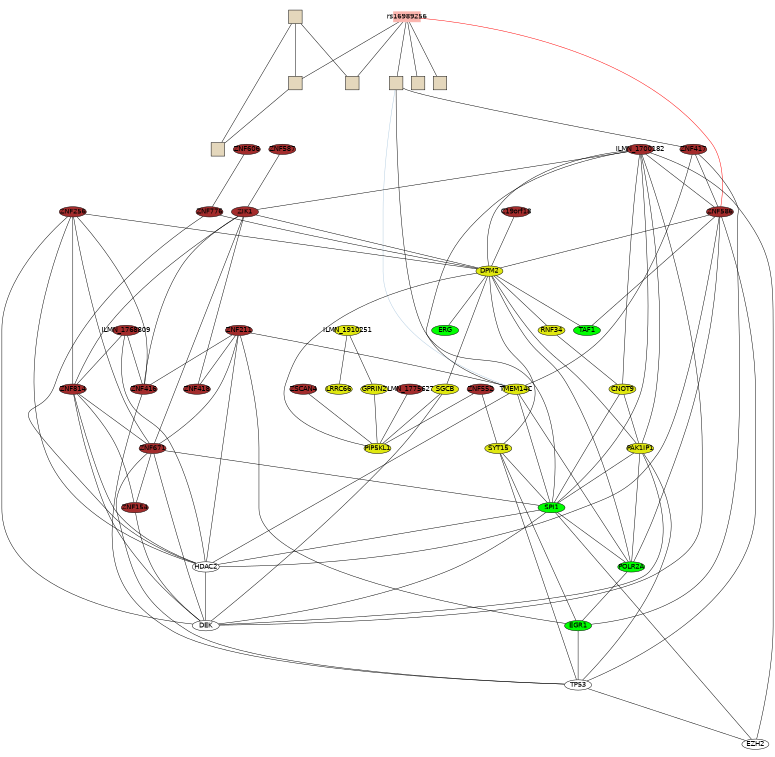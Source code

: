 graph foo {
	graph [overlap=false, root=rs16989256, outputorder=edgesfirst, bgcolor=transparent, fontcolor=black, ratio=fill, splines=TRUE, rank=same, size="5.16666666666667,5.47916666666667", rankdir=TB];
	node [label="\N", fixedsize=TRUE, fontsize=14, style=filled, fontname=helvetica, shape=circle, fillcolor=transparent, color=black, fontcolor=black, height="0.5", width="0.75"];
	edge [headport=center, color=black, dir=none, weight="1.0", fontcolor=black, arrowhead=none, arrowtail=none, fontsize=14, labelfontsize=11, arrowsize=1, style=solid, minlen=1];
	graph [bb="0 0 1663 1626"];
	rs16989256 [label=rs16989256, shape=box, fillcolor="#fab4ad", color="#fab4ad", height="0.3", width="0.8"];
	cg13721989 [label="", shape=box, fillcolor="#e4d7bc", height="0.4", width="0.4"];
	cg13347970 [label="", shape=box, fillcolor="#e4d7bc", height="0.4", width="0.4"];
	cg18887096 [label="", shape=box, fillcolor="#e4d7bc", height="0.4", width="0.4"];
	cg23853861 [label="", shape=box, fillcolor="#e4d7bc", height="0.4", width="0.4"];
	cg19998289 [label="", shape=box, fillcolor="#e4d7bc", height="0.4", width="0.4"];
	cg25687358 [label="", shape=box, fillcolor="#e4d7bc", height="0.4", width="0.4"];
	cg03301848 [label="", shape=box, fillcolor="#e4d7bc", height="0.4", width="0.4"];
	ILMN_1768809 [label=ILMN_1768809, shape=ellipse, fillcolor="#a32c2c", height="0.3", width="0.8"];
	ILMN_1775627 [label=ILMN_1775627, shape=ellipse, fillcolor="#a32c2c", height="0.3", width="0.8"];
	ILMN_1700182 [label=ILMN_1700182, shape=ellipse, fillcolor="#a32c2c", height="0.3", width="0.8"];
	ILMN_1910251 [label=ILMN_1910251, shape=ellipse, fillcolor="#e0e810", height="0.3", width="0.8"];
	ZNF587 [label=ZNF587, shape=ellipse, fillcolor="#a32c2c", height="0.3", width="0.8"];
	ZNF606 [label=ZNF606, shape=ellipse, fillcolor="#a32c2c", height="0.3", width="0.8"];
	ZNF417 [label=ZNF417, shape=ellipse, fillcolor="#a32c2c", height="0.3", width="0.8"];
	ZNF552 [label=ZNF552, shape=ellipse, fillcolor="#a32c2c", height="0.3", width="0.8"];
	ZSCAN4 [label=ZSCAN4, shape=ellipse, fillcolor="#a32c2c", height="0.3", width="0.8"];
	ZNF211 [label=ZNF211, shape=ellipse, fillcolor="#a32c2c", height="0.3", width="0.8"];
	ZNF256 [label=ZNF256, shape=ellipse, fillcolor="#a32c2c", height="0.3", width="0.8"];
	ZIK1 [label=ZIK1, shape=ellipse, fillcolor="#a32c2c", height="0.3", width="0.8"];
	ZNF586 [label=ZNF586, shape=ellipse, fillcolor="#a32c2c", height="0.3", width="0.8"];
	ZNF814 [label=ZNF814, shape=ellipse, fillcolor="#a32c2c", height="0.3", width="0.8"];
	ZNF416 [label=ZNF416, shape=ellipse, fillcolor="#a32c2c", height="0.3", width="0.8"];
	ZNF776 [label=ZNF776, shape=ellipse, fillcolor="#a32c2c", height="0.3", width="0.8"];
	C19orf18 [label=C19orf18, shape=ellipse, fillcolor="#a32c2c", height="0.3", width="0.8"];
	ZNF671 [label=ZNF671, shape=ellipse, fillcolor="#a32c2c", height="0.3", width="0.8"];
	ZNF154 [label=ZNF154, shape=ellipse, fillcolor="#a32c2c", height="0.3", width="0.8"];
	ZNF418 [label=ZNF418, shape=ellipse, fillcolor="#a32c2c", height="0.3", width="0.8"];
	DPM2 [label=DPM2, shape=ellipse, fillcolor="#e0e810", height="0.3", width="0.8"];
	TMEM14C [label=TMEM14C, shape=ellipse, fillcolor="#e0e810", height="0.3", width="0.8"];
	SGCB [label=SGCB, shape=ellipse, fillcolor="#e0e810", height="0.3", width="0.8"];
	RNF34 [label=RNF34, shape=ellipse, fillcolor="#e0e810", height="0.3", width="0.8"];
	GPRIN2 [label=GPRIN2, shape=ellipse, fillcolor="#e0e810", height="0.3", width="0.8"];
	PIP5KL1 [label=PIP5KL1, shape=ellipse, fillcolor="#e0e810", height="0.3", width="0.8"];
	CNOT9 [label=CNOT9, shape=ellipse, fillcolor="#e0e810", height="0.3", width="0.8"];
	PAK1IP1 [label=PAK1IP1, shape=ellipse, fillcolor="#e0e810", height="0.3", width="0.8"];
	LRRC66 [label=LRRC66, shape=ellipse, fillcolor="#e0e810", height="0.3", width="0.8"];
	SYT15 [label=SYT15, shape=ellipse, fillcolor="#e0e810", height="0.3", width="0.8"];
	SPI1 [label=SPI1, shape=ellipse, fillcolor=green, height="0.3", width="0.8"];
	ERG [label=ERG, shape=ellipse, fillcolor=green, height="0.3", width="0.8"];
	POLR2A [label=POLR2A, shape=ellipse, fillcolor=green, height="0.3", width="0.8"];
	TAF1 [label=TAF1, shape=ellipse, fillcolor=green, height="0.3", width="0.8"];
	EGR1 [label=EGR1, shape=ellipse, fillcolor=green, height="0.3", width="0.8"];
	TP53 [label=TP53, shape=ellipse, fillcolor="#ffffff", height="0.3", width="0.8"];
	HDAC2 [label=HDAC2, shape=ellipse, fillcolor="#ffffff", height="0.3", width="0.8"];
	DEK [label=DEK, shape=ellipse, fillcolor="#ffffff", height="0.3", width="0.8"];
	EZH2 [label=EZH2, shape=ellipse, fillcolor="#ffffff", height="0.3", width="0.8"];
	rs16989256 -- cg13347970:center [weight=1];
	rs16989256 -- cg18887096:center [weight=1];
	rs16989256 -- cg23853861:center [weight=1];
	rs16989256 -- cg19998289:center [weight=1];
	rs16989256 -- cg25687358:center [weight=1];
	rs16989256 -- ZNF586:center [color=red, weight=1];
	cg13721989 -- cg13347970:center [weight=1];
	cg13721989 -- cg18887096:center [weight=1];
	cg13721989 -- cg03301848:center [weight=1];
	cg13347970 -- cg03301848:center [weight=1];
	cg23853861 -- ZNF417:center [weight=1];
	cg23853861 -- TMEM14C:center [color="#b3cde2", weight=1];
	cg23853861 -- SPI1:center [weight=1];
	ILMN_1768809 -- ZNF814:center [weight=1];
	ILMN_1768809 -- ZNF416:center [weight=1];
	ILMN_1768809 -- HDAC2:center [weight=1];
	ILMN_1775627 -- PIP5KL1:center [weight=1];
	ILMN_1700182 -- ZIK1:center [weight=1];
	ILMN_1700182 -- ZNF586:center [weight=1];
	ILMN_1700182 -- DPM2:center [weight=1];
	ILMN_1700182 -- TMEM14C:center [weight=1];
	ILMN_1700182 -- CNOT9:center [weight=1];
	ILMN_1700182 -- PAK1IP1:center [weight=1];
	ILMN_1700182 -- SPI1:center [weight=1];
	ILMN_1700182 -- DEK:center [weight=1];
	ILMN_1700182 -- EZH2:center [weight=1];
	ILMN_1910251 -- GPRIN2:center [weight=1];
	ILMN_1910251 -- LRRC66:center [weight=1];
	ZNF587 -- ZIK1:center [weight=1];
	ZNF606 -- ZNF776:center [weight=1];
	ZNF417 -- ZNF586:center [weight=1];
	ZNF417 -- TMEM14C:center [weight=1];
	ZNF417 -- EGR1:center [weight=1];
	ZNF552 -- PIP5KL1:center [weight=1];
	ZNF552 -- SYT15:center [weight=1];
	ZSCAN4 -- PIP5KL1:center [weight=1];
	ZNF211 -- ZNF416:center [weight=1];
	ZNF211 -- ZNF671:center [weight=1];
	ZNF211 -- ZNF418:center [weight=1];
	ZNF211 -- TMEM14C:center [weight=1];
	ZNF211 -- EGR1:center [weight=1];
	ZNF211 -- HDAC2:center [weight=1];
	ZNF256 -- ZNF814:center [weight=1];
	ZNF256 -- ZNF416:center [weight=1];
	ZNF256 -- ZNF671:center [weight=1];
	ZNF256 -- DPM2:center [weight=1];
	ZNF256 -- HDAC2:center [weight=1];
	ZNF256 -- DEK:center [weight=1];
	ZIK1 -- ZNF814:center [weight=1];
	ZIK1 -- ZNF416:center [weight=1];
	ZIK1 -- ZNF671:center [weight=1];
	ZIK1 -- ZNF418:center [weight=1];
	ZIK1 -- DPM2:center [weight=1];
	ZNF586 -- DPM2:center [weight=1];
	ZNF586 -- POLR2A:center [weight=1];
	ZNF586 -- TAF1:center [weight=1];
	ZNF586 -- TP53:center [weight=1];
	ZNF586 -- HDAC2:center [weight=1];
	ZNF814 -- ZNF671:center [weight=1];
	ZNF814 -- ZNF154:center [weight=1];
	ZNF814 -- HDAC2:center [weight=1];
	ZNF814 -- DEK:center [weight=1];
	ZNF416 -- TP53:center [weight=1];
	ZNF776 -- DPM2:center [weight=1];
	ZNF776 -- HDAC2:center [weight=1];
	C19orf18 -- DPM2:center [weight=1];
	ZNF671 -- ZNF154:center [weight=1];
	ZNF671 -- SPI1:center [weight=1];
	ZNF671 -- TP53:center [weight=1];
	ZNF671 -- DEK:center [weight=1];
	ZNF154 -- DEK:center [weight=1];
	DPM2 -- SGCB:center [weight=1];
	DPM2 -- RNF34:center [weight=1];
	DPM2 -- PIP5KL1:center [weight=1];
	DPM2 -- PAK1IP1:center [weight=1];
	DPM2 -- SYT15:center [weight=1];
	DPM2 -- ERG:center [weight=1];
	DPM2 -- POLR2A:center [weight=1];
	DPM2 -- TAF1:center [weight=1];
	TMEM14C -- SPI1:center [weight=1];
	TMEM14C -- POLR2A:center [weight=1];
	TMEM14C -- HDAC2:center [weight=1];
	SGCB -- PIP5KL1:center [weight=1];
	SGCB -- DEK:center [weight=1];
	RNF34 -- CNOT9:center [weight=1];
	GPRIN2 -- PIP5KL1:center [weight=1];
	CNOT9 -- PAK1IP1:center [weight=1];
	CNOT9 -- SPI1:center [weight=1];
	PAK1IP1 -- SPI1:center [weight=1];
	PAK1IP1 -- POLR2A:center [weight=1];
	PAK1IP1 -- TP53:center [weight=1];
	PAK1IP1 -- DEK:center [weight=1];
	SYT15 -- SPI1:center [weight=1];
	SYT15 -- EGR1:center [weight=1];
	SYT15 -- TP53:center [weight=1];
	SPI1 -- POLR2A:center [weight=1];
	SPI1 -- HDAC2:center [weight=1];
	SPI1 -- DEK:center [weight=1];
	SPI1 -- EZH2:center [weight=1];
	POLR2A -- EGR1:center [weight=1];
	EGR1 -- TP53:center [weight=1];
	TP53 -- EZH2:center [weight=1];
	HDAC2 -- DEK:center [weight=1];
}
